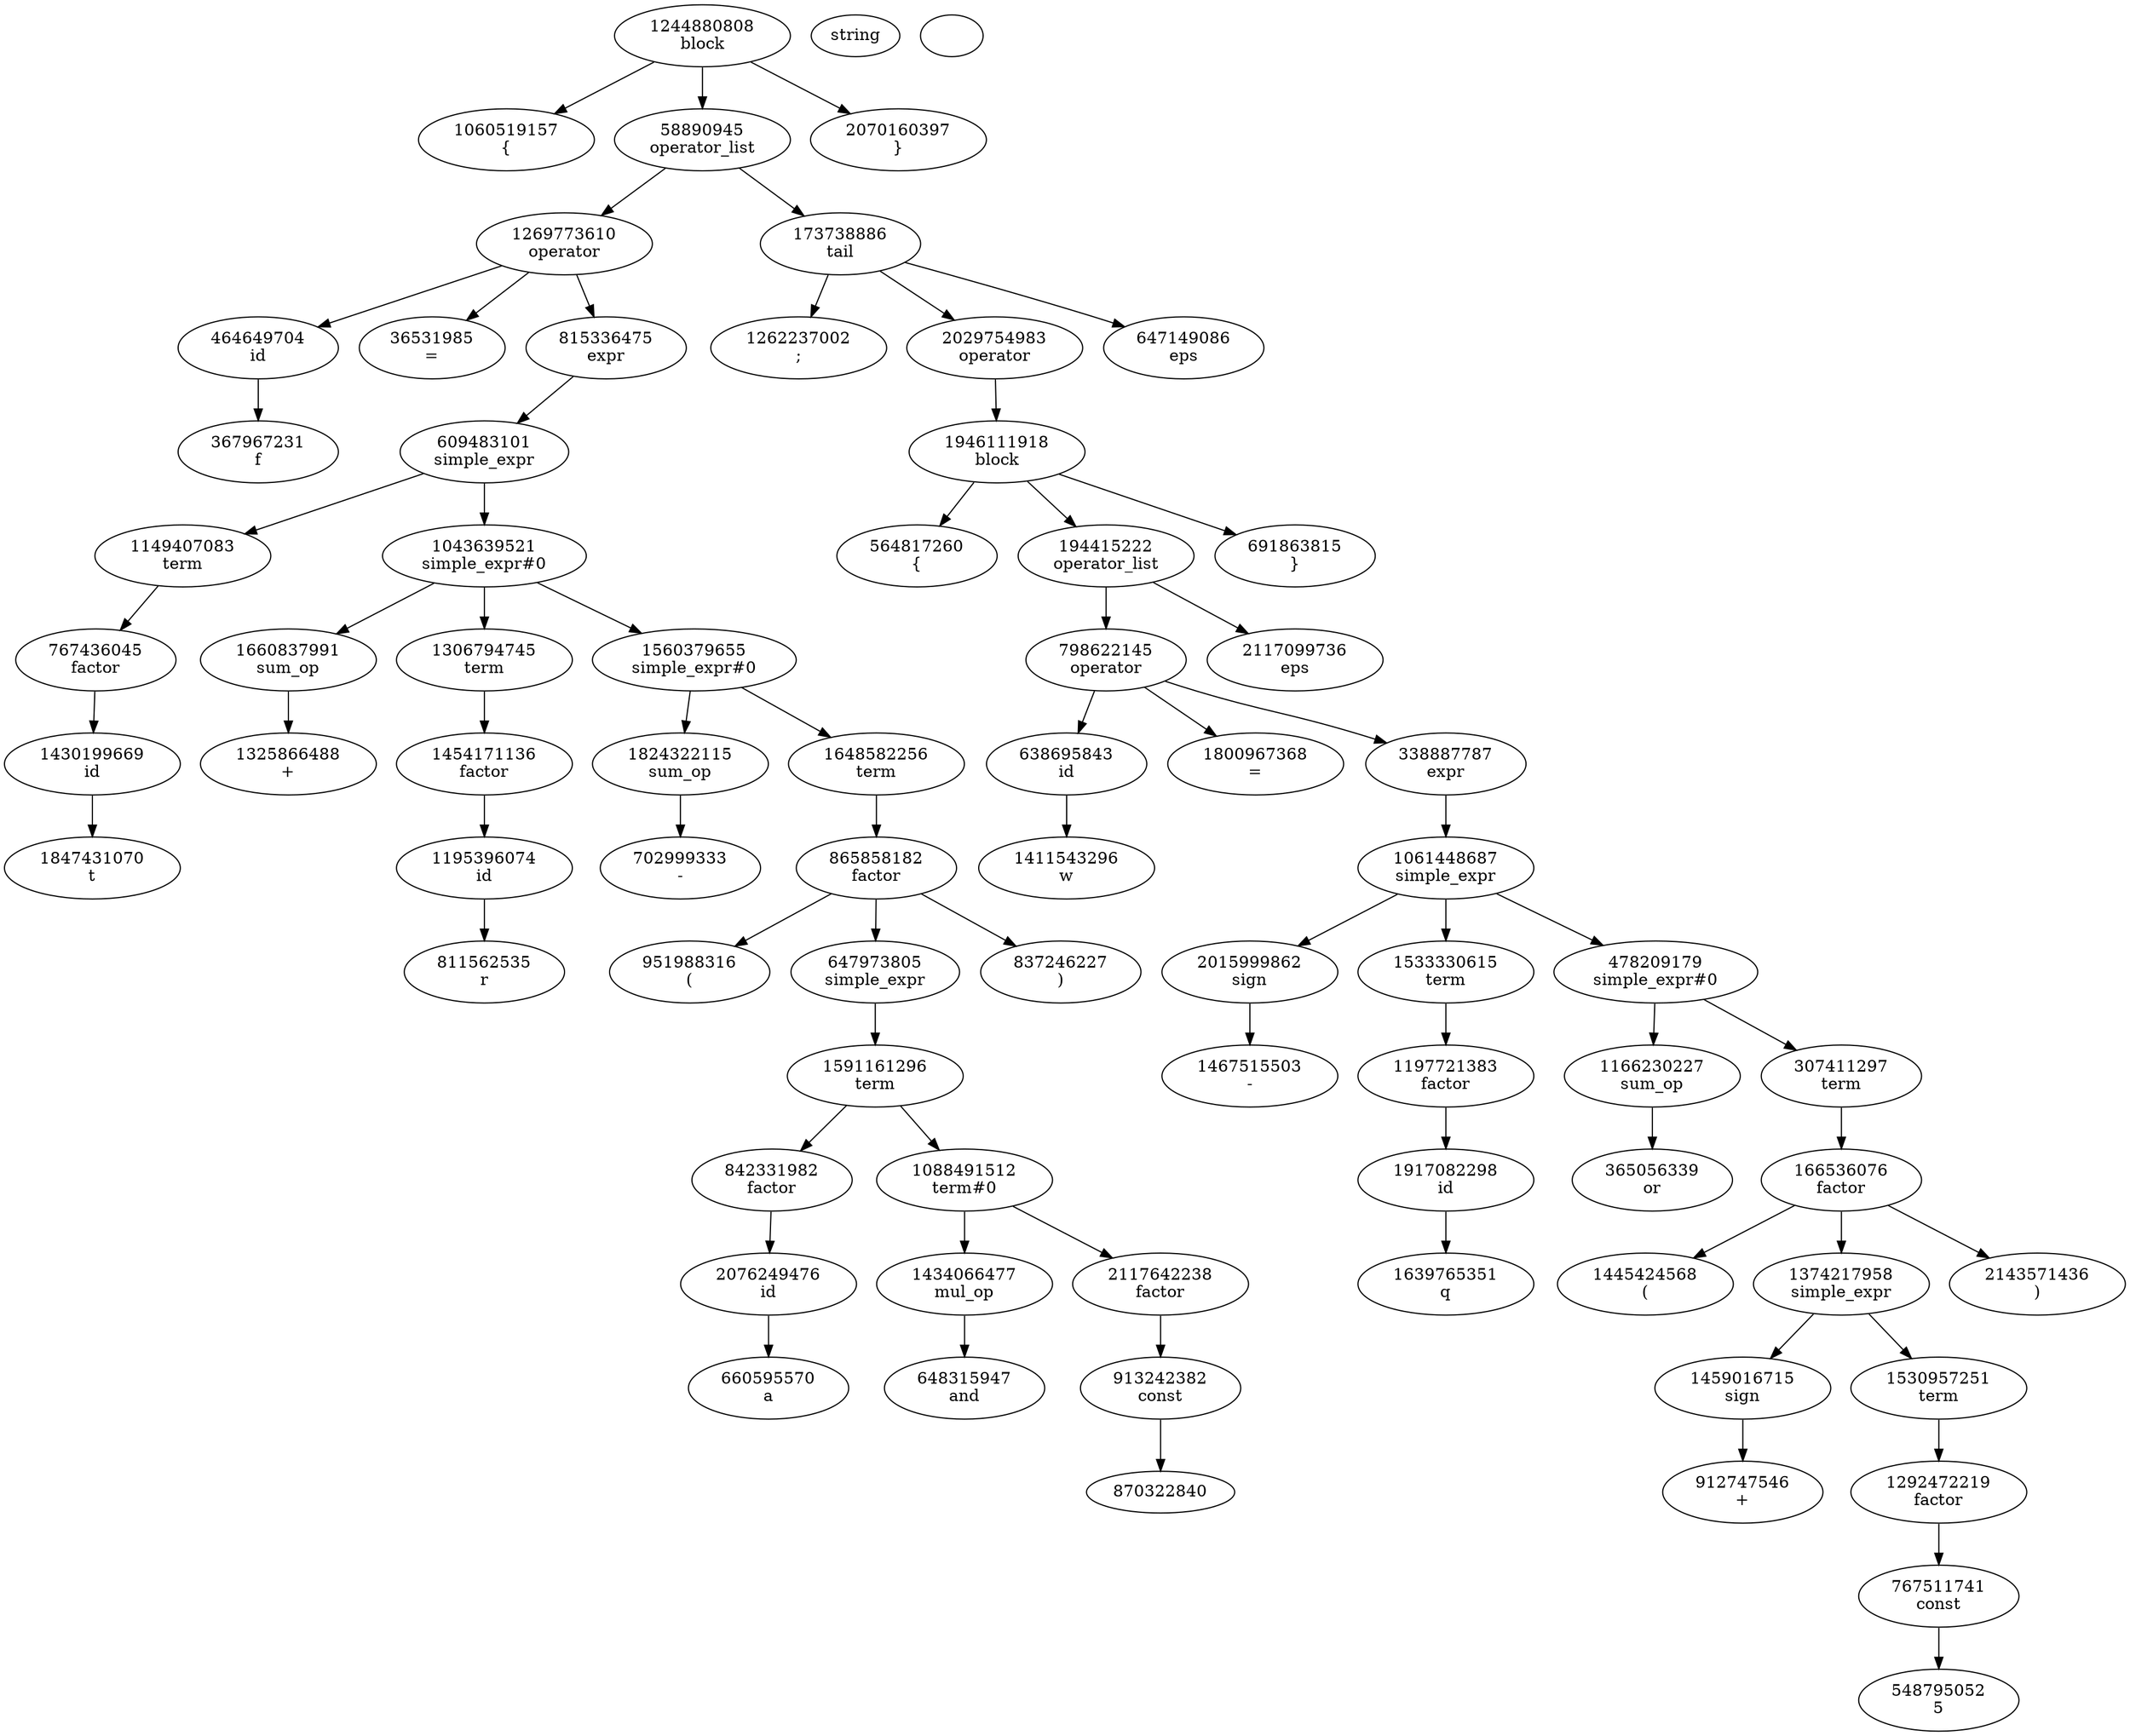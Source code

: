 digraph ParseTree {
"1244880808
block" -> "1060519157
{"
"1244880808
block" -> "58890945
operator_list"
"58890945
operator_list" -> "1269773610
operator"
"1269773610
operator" -> "464649704
id"
"464649704
id" -> "367967231
f"
"1269773610
operator" -> "36531985
="
"1269773610
operator" -> "815336475
expr"
"815336475
expr" -> "609483101
simple_expr"
"609483101
simple_expr" -> "1149407083
term"
"1149407083
term" -> "767436045
factor"
"767436045
factor" -> "1430199669
id"
"1430199669
id" -> "1847431070
t"
"609483101
simple_expr" -> "1043639521
simple_expr#0"
"1043639521
simple_expr#0" -> "1660837991
sum_op"
"1660837991
sum_op" -> "1325866488
+"
"1043639521
simple_expr#0" -> "1306794745
term"
"1306794745
term" -> "1454171136
factor"
"1454171136
factor" -> "1195396074
id"
"1195396074
id" -> "811562535
r"
"1043639521
simple_expr#0" -> "1560379655
simple_expr#0"
"1560379655
simple_expr#0" -> "1824322115
sum_op"
"1824322115
sum_op" -> "702999333
-"
"1560379655
simple_expr#0" -> "1648582256
term"
"1648582256
term" -> "865858182
factor"
"865858182
factor" -> "951988316
("
"865858182
factor" -> "647973805
simple_expr"
"647973805
simple_expr" -> "1591161296
term"
"1591161296
term" -> "842331982
factor"
"842331982
factor" -> "2076249476
id"
"2076249476
id" -> "660595570
a"
"1591161296
term" -> "1088491512
term#0"
"1088491512
term#0" -> "1434066477
mul_op"
"1434066477
mul_op" -> "648315947
and"
"1088491512
term#0" -> "2117642238
factor"
"2117642238
factor" -> "913242382
const"
"913242382
const" -> "870322840
"string""
"865858182
factor" -> "837246227
)"
"58890945
operator_list" -> "173738886
tail"
"173738886
tail" -> "1262237002
;"
"173738886
tail" -> "2029754983
operator"
"2029754983
operator" -> "1946111918
block"
"1946111918
block" -> "564817260
{"
"1946111918
block" -> "194415222
operator_list"
"194415222
operator_list" -> "798622145
operator"
"798622145
operator" -> "638695843
id"
"638695843
id" -> "1411543296
w"
"798622145
operator" -> "1800967368
="
"798622145
operator" -> "338887787
expr"
"338887787
expr" -> "1061448687
simple_expr"
"1061448687
simple_expr" -> "2015999862
sign"
"2015999862
sign" -> "1467515503
-"
"1061448687
simple_expr" -> "1533330615
term"
"1533330615
term" -> "1197721383
factor"
"1197721383
factor" -> "1917082298
id"
"1917082298
id" -> "1639765351
q"
"1061448687
simple_expr" -> "478209179
simple_expr#0"
"478209179
simple_expr#0" -> "1166230227
sum_op"
"1166230227
sum_op" -> "365056339
or"
"478209179
simple_expr#0" -> "307411297
term"
"307411297
term" -> "166536076
factor"
"166536076
factor" -> "1445424568
("
"166536076
factor" -> "1374217958
simple_expr"
"1374217958
simple_expr" -> "1459016715
sign"
"1459016715
sign" -> "912747546
+"
"1374217958
simple_expr" -> "1530957251
term"
"1530957251
term" -> "1292472219
factor"
"1292472219
factor" -> "767511741
const"
"767511741
const" -> "548795052
5"
"166536076
factor" -> "2143571436
)"
"194415222
operator_list" -> "2117099736
eps"
"1946111918
block" -> "691863815
}"
"173738886
tail" -> "647149086
eps"
"1244880808
block" -> "2070160397
}"
}
